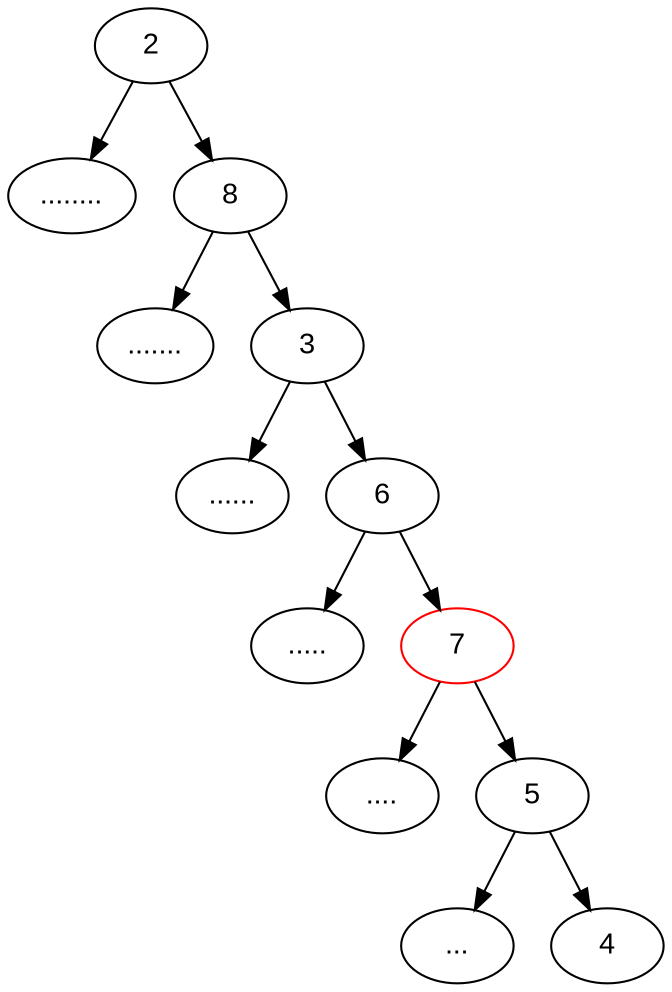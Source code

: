 digraph MinMaxHeap {
    node [fontname="Arial"];

    2 -> "........"
    2 -> 8 
    
    8 -> "......."
    8 -> 3 

    3 -> "......"
    3 -> 6 
    
    6 -> "....."
    6 -> 7

    7 [color="red"]    
    7 -> "...."
    7 -> 5 
    
    5 -> "..."
    5 -> 4

}